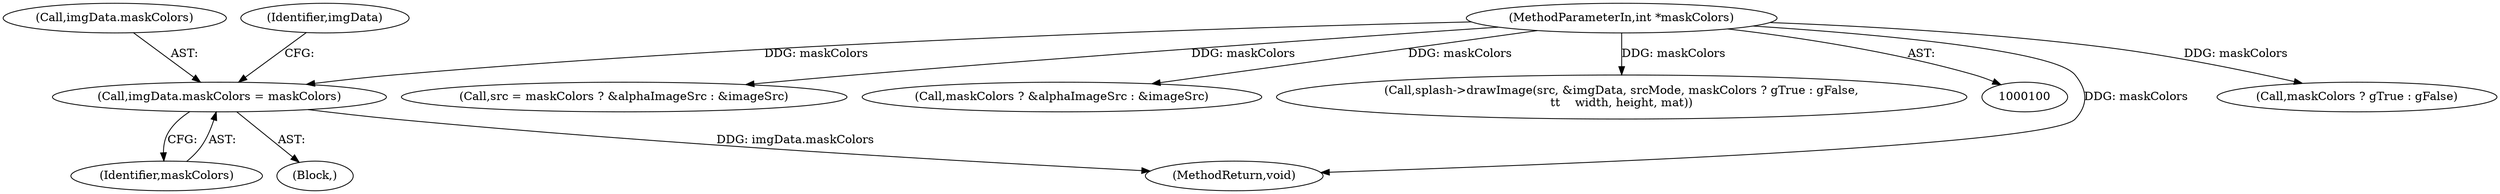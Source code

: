 digraph "0_poppler_284a92899602daa4a7f429e61849e794569310b5@pointer" {
"1000188" [label="(Call,imgData.maskColors = maskColors)"];
"1000107" [label="(MethodParameterIn,int *maskColors)"];
"1000189" [label="(Call,imgData.maskColors)"];
"1000536" [label="(Call,maskColors ? gTrue : gFalse)"];
"1000195" [label="(Identifier,imgData)"];
"1000566" [label="(MethodReturn,void)"];
"1000107" [label="(MethodParameterIn,int *maskColors)"];
"1000192" [label="(Identifier,maskColors)"];
"1000523" [label="(Call,src = maskColors ? &alphaImageSrc : &imageSrc)"];
"1000525" [label="(Call,maskColors ? &alphaImageSrc : &imageSrc)"];
"1000188" [label="(Call,imgData.maskColors = maskColors)"];
"1000109" [label="(Block,)"];
"1000531" [label="(Call,splash->drawImage(src, &imgData, srcMode, maskColors ? gTrue : gFalse,\n\t\t    width, height, mat))"];
"1000188" -> "1000109"  [label="AST: "];
"1000188" -> "1000192"  [label="CFG: "];
"1000189" -> "1000188"  [label="AST: "];
"1000192" -> "1000188"  [label="AST: "];
"1000195" -> "1000188"  [label="CFG: "];
"1000188" -> "1000566"  [label="DDG: imgData.maskColors"];
"1000107" -> "1000188"  [label="DDG: maskColors"];
"1000107" -> "1000100"  [label="AST: "];
"1000107" -> "1000566"  [label="DDG: maskColors"];
"1000107" -> "1000523"  [label="DDG: maskColors"];
"1000107" -> "1000525"  [label="DDG: maskColors"];
"1000107" -> "1000531"  [label="DDG: maskColors"];
"1000107" -> "1000536"  [label="DDG: maskColors"];
}
